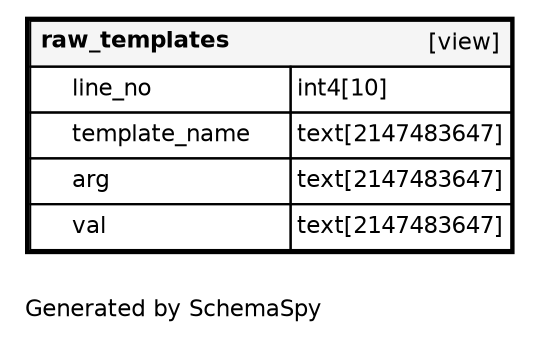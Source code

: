 digraph "oneDegreeRelationshipsDiagram" {
  graph [    rankdir="RL"    bgcolor="#ffffff"    label="\nGenerated by SchemaSpy"    labeljust="l"    nodesep="0.18"    ranksep="0.46"    fontname="Helvetica"    fontsize="11"    ration="compress"  ];  node [    fontname="Helvetica"    fontsize="11"    shape="plaintext"  ];  edge [    arrowsize="0.8"  ];
  "raw_templates" [
   label=<
    <TABLE BORDER="2" CELLBORDER="1" CELLSPACING="0" BGCOLOR="#ffffff">
      <TR><TD COLSPAN="4"  BGCOLOR="#f5f5f5"><TABLE BORDER="0" CELLSPACING="0"><TR><TD ALIGN="LEFT" FIXEDSIZE="TRUE" WIDTH="99" HEIGHT="16"><B>raw_templates</B></TD><TD ALIGN="RIGHT">[view]</TD></TR></TABLE></TD></TR>
      <TR><TD PORT="line_no" COLSPAN="2" ALIGN="LEFT"><TABLE BORDER="0" CELLSPACING="0" ALIGN="LEFT"><TR ALIGN="LEFT"><TD ALIGN="LEFT" FIXEDSIZE="TRUE" WIDTH="15" HEIGHT="16"></TD><TD ALIGN="LEFT" FIXEDSIZE="TRUE" WIDTH="104" HEIGHT="16">line_no</TD></TR></TABLE></TD><TD PORT="line_no.type" ALIGN="LEFT">int4[10]</TD></TR>
      <TR><TD PORT="template_name" COLSPAN="2" ALIGN="LEFT"><TABLE BORDER="0" CELLSPACING="0" ALIGN="LEFT"><TR ALIGN="LEFT"><TD ALIGN="LEFT" FIXEDSIZE="TRUE" WIDTH="15" HEIGHT="16"></TD><TD ALIGN="LEFT" FIXEDSIZE="TRUE" WIDTH="104" HEIGHT="16">template_name</TD></TR></TABLE></TD><TD PORT="template_name.type" ALIGN="LEFT">text[2147483647]</TD></TR>
      <TR><TD PORT="arg" COLSPAN="2" ALIGN="LEFT"><TABLE BORDER="0" CELLSPACING="0" ALIGN="LEFT"><TR ALIGN="LEFT"><TD ALIGN="LEFT" FIXEDSIZE="TRUE" WIDTH="15" HEIGHT="16"></TD><TD ALIGN="LEFT" FIXEDSIZE="TRUE" WIDTH="104" HEIGHT="16">arg</TD></TR></TABLE></TD><TD PORT="arg.type" ALIGN="LEFT">text[2147483647]</TD></TR>
      <TR><TD PORT="val" COLSPAN="2" ALIGN="LEFT"><TABLE BORDER="0" CELLSPACING="0" ALIGN="LEFT"><TR ALIGN="LEFT"><TD ALIGN="LEFT" FIXEDSIZE="TRUE" WIDTH="15" HEIGHT="16"></TD><TD ALIGN="LEFT" FIXEDSIZE="TRUE" WIDTH="104" HEIGHT="16">val</TD></TR></TABLE></TD><TD PORT="val.type" ALIGN="LEFT">text[2147483647]</TD></TR>
    </TABLE>>
    URL="raw_templates.html"
    target="_top"
    tooltip="raw_templates"
  ];
}
